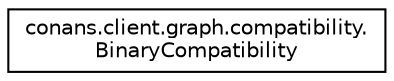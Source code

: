 digraph "Graphical Class Hierarchy"
{
 // LATEX_PDF_SIZE
  edge [fontname="Helvetica",fontsize="10",labelfontname="Helvetica",labelfontsize="10"];
  node [fontname="Helvetica",fontsize="10",shape=record];
  rankdir="LR";
  Node0 [label="conans.client.graph.compatibility.\lBinaryCompatibility",height=0.2,width=0.4,color="black", fillcolor="white", style="filled",URL="$classconans_1_1client_1_1graph_1_1compatibility_1_1BinaryCompatibility.html",tooltip=" "];
}
